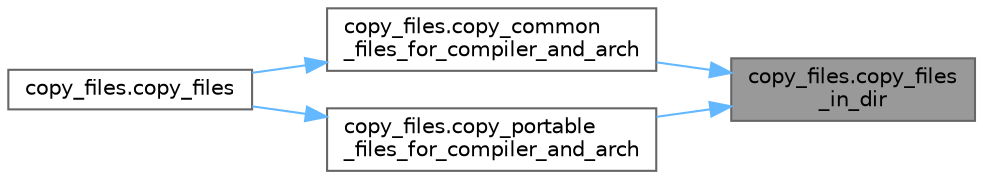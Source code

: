 digraph "copy_files.copy_files_in_dir"
{
 // LATEX_PDF_SIZE
  bgcolor="transparent";
  edge [fontname=Helvetica,fontsize=10,labelfontname=Helvetica,labelfontsize=10];
  node [fontname=Helvetica,fontsize=10,shape=box,height=0.2,width=0.4];
  rankdir="RL";
  Node1 [id="Node000001",label="copy_files.copy_files\l_in_dir",height=0.2,width=0.4,color="gray40", fillcolor="grey60", style="filled", fontcolor="black",tooltip=" "];
  Node1 -> Node2 [id="edge1_Node000001_Node000002",dir="back",color="steelblue1",style="solid",tooltip=" "];
  Node2 [id="Node000002",label="copy_files.copy_common\l_files_for_compiler_and_arch",height=0.2,width=0.4,color="grey40", fillcolor="white", style="filled",URL="$namespacecopy__files.html#a6b8348cd09150da2439692b3add7a22f",tooltip=" "];
  Node2 -> Node3 [id="edge2_Node000002_Node000003",dir="back",color="steelblue1",style="solid",tooltip=" "];
  Node3 [id="Node000003",label="copy_files.copy_files",height=0.2,width=0.4,color="grey40", fillcolor="white", style="filled",URL="$namespacecopy__files.html#adb74d621ee22f7805bf845faca2628f0",tooltip=" "];
  Node1 -> Node4 [id="edge3_Node000001_Node000004",dir="back",color="steelblue1",style="solid",tooltip=" "];
  Node4 [id="Node000004",label="copy_files.copy_portable\l_files_for_compiler_and_arch",height=0.2,width=0.4,color="grey40", fillcolor="white", style="filled",URL="$namespacecopy__files.html#a3614bc7bd228f4b198e83fdd6fed504b",tooltip=" "];
  Node4 -> Node3 [id="edge4_Node000004_Node000003",dir="back",color="steelblue1",style="solid",tooltip=" "];
}
